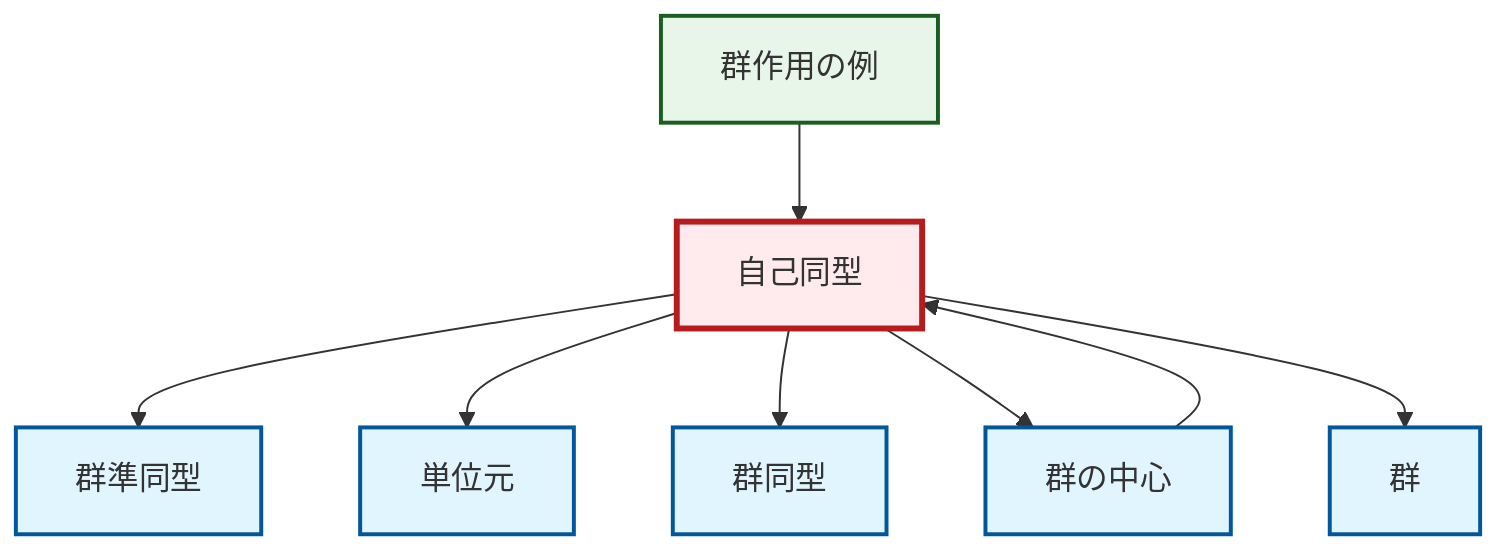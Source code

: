 graph TD
    classDef definition fill:#e1f5fe,stroke:#01579b,stroke-width:2px
    classDef theorem fill:#f3e5f5,stroke:#4a148c,stroke-width:2px
    classDef axiom fill:#fff3e0,stroke:#e65100,stroke-width:2px
    classDef example fill:#e8f5e9,stroke:#1b5e20,stroke-width:2px
    classDef current fill:#ffebee,stroke:#b71c1c,stroke-width:3px
    def-automorphism["自己同型"]:::definition
    def-center-of-group["群の中心"]:::definition
    def-isomorphism["群同型"]:::definition
    def-group["群"]:::definition
    def-identity-element["単位元"]:::definition
    ex-group-action-examples["群作用の例"]:::example
    def-homomorphism["群準同型"]:::definition
    def-automorphism --> def-homomorphism
    def-automorphism --> def-identity-element
    def-automorphism --> def-isomorphism
    def-automorphism --> def-center-of-group
    ex-group-action-examples --> def-automorphism
    def-center-of-group --> def-automorphism
    def-automorphism --> def-group
    class def-automorphism current
